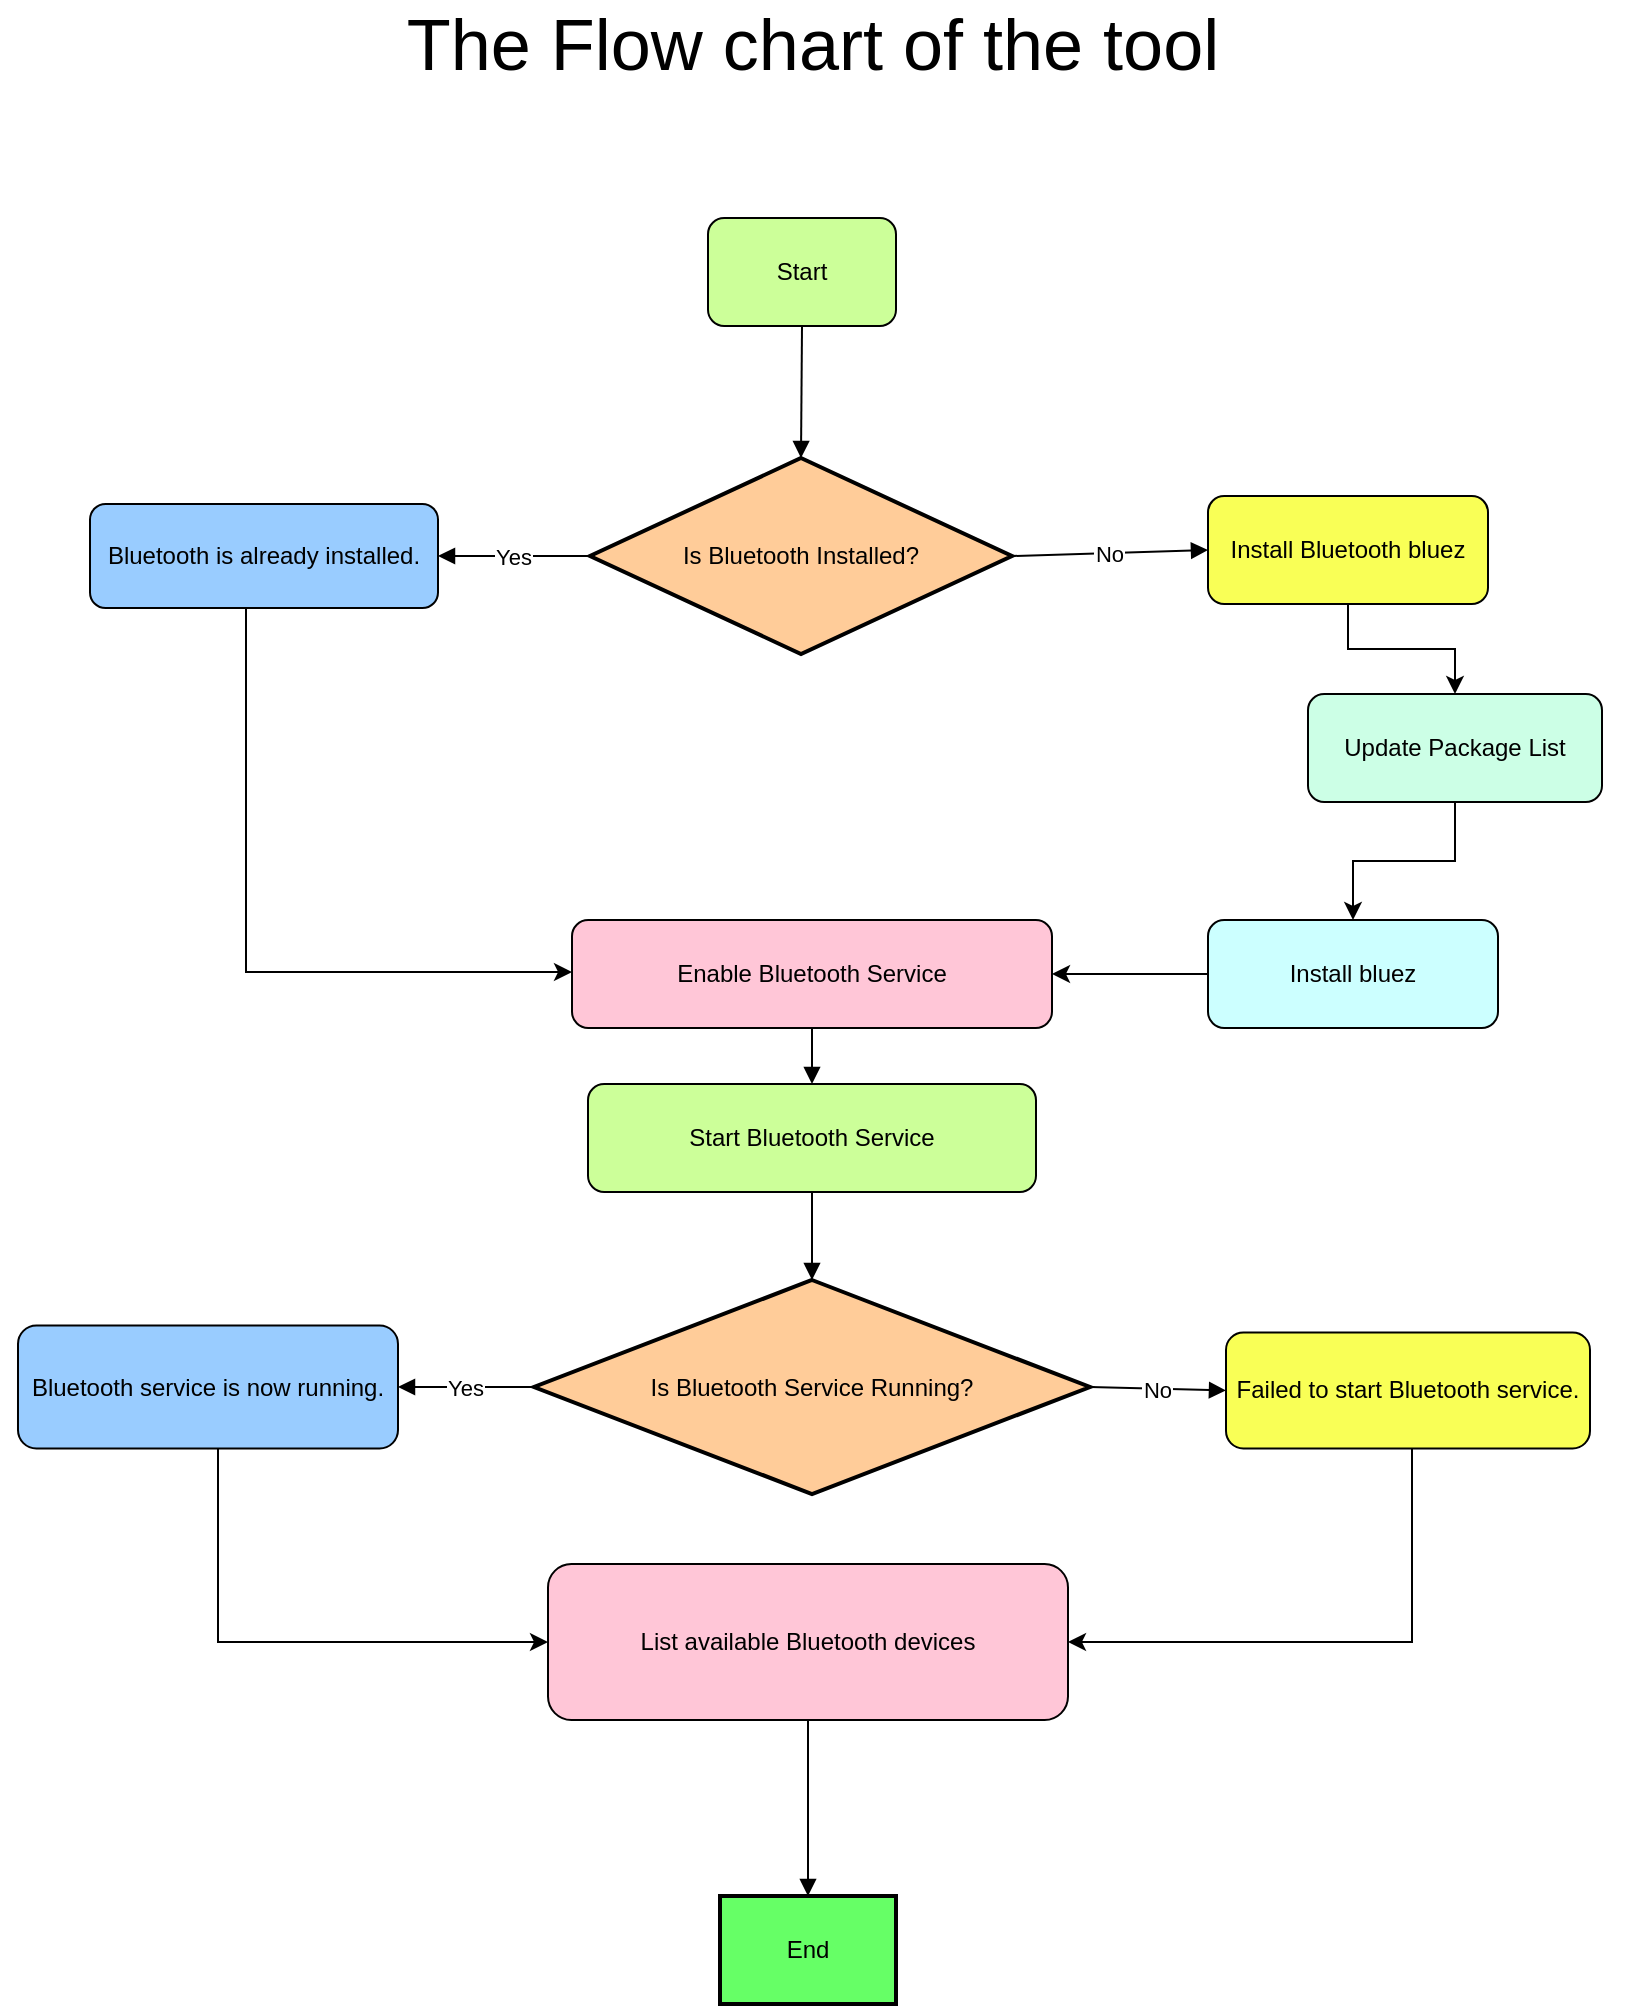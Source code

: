 <mxfile version="26.0.9">
  <diagram id="C5RBs43oDa-KdzZeNtuy" name="Page-1">
    <mxGraphModel dx="1471" dy="864" grid="0" gridSize="10" guides="1" tooltips="1" connect="1" arrows="1" fold="1" page="1" pageScale="1" pageWidth="827" pageHeight="1169" math="0" shadow="0">
      <root>
        <mxCell id="WIyWlLk6GJQsqaUBKTNV-0" />
        <mxCell id="WIyWlLk6GJQsqaUBKTNV-1" parent="WIyWlLk6GJQsqaUBKTNV-0" />
        <mxCell id="1_H_T6_QCb3iuAdfa8yS-0" value="Start" style="rounded=1;whiteSpace=wrap;html=1;fillColor=light-dark(#CCFF99,var(--ge-dark-color, #121212));" vertex="1" parent="WIyWlLk6GJQsqaUBKTNV-1">
          <mxGeometry x="363" y="121" width="94" height="54" as="geometry" />
        </mxCell>
        <mxCell id="1_H_T6_QCb3iuAdfa8yS-1" value="Is Bluetooth Installed?" style="rhombus;strokeWidth=2;whiteSpace=wrap;fillColor=light-dark(#FFCC99,var(--ge-dark-color, #121212));" vertex="1" parent="WIyWlLk6GJQsqaUBKTNV-1">
          <mxGeometry x="304" y="241" width="211" height="98" as="geometry" />
        </mxCell>
        <mxCell id="1_H_T6_QCb3iuAdfa8yS-31" style="edgeStyle=orthogonalEdgeStyle;rounded=0;orthogonalLoop=1;jettySize=auto;html=1;" edge="1" parent="WIyWlLk6GJQsqaUBKTNV-1" source="1_H_T6_QCb3iuAdfa8yS-2" target="1_H_T6_QCb3iuAdfa8yS-6">
          <mxGeometry relative="1" as="geometry">
            <Array as="points">
              <mxPoint x="132" y="498" />
            </Array>
          </mxGeometry>
        </mxCell>
        <mxCell id="1_H_T6_QCb3iuAdfa8yS-2" value="Bluetooth is already installed." style="rounded=1;whiteSpace=wrap;html=1;fillColor=light-dark(#99CCFF,var(--ge-dark-color, #121212));" vertex="1" parent="WIyWlLk6GJQsqaUBKTNV-1">
          <mxGeometry x="54" y="264" width="174" height="52" as="geometry" />
        </mxCell>
        <mxCell id="1_H_T6_QCb3iuAdfa8yS-35" style="edgeStyle=orthogonalEdgeStyle;rounded=0;orthogonalLoop=1;jettySize=auto;html=1;" edge="1" parent="WIyWlLk6GJQsqaUBKTNV-1" source="1_H_T6_QCb3iuAdfa8yS-3" target="1_H_T6_QCb3iuAdfa8yS-4">
          <mxGeometry relative="1" as="geometry" />
        </mxCell>
        <mxCell id="1_H_T6_QCb3iuAdfa8yS-3" value="Install Bluetooth bluez" style="rounded=1;whiteSpace=wrap;html=1;fillColor=light-dark(#F9FF56,var(--ge-dark-color, #121212));" vertex="1" parent="WIyWlLk6GJQsqaUBKTNV-1">
          <mxGeometry x="613" y="260" width="140" height="54" as="geometry" />
        </mxCell>
        <mxCell id="1_H_T6_QCb3iuAdfa8yS-36" style="edgeStyle=orthogonalEdgeStyle;rounded=0;orthogonalLoop=1;jettySize=auto;html=1;" edge="1" parent="WIyWlLk6GJQsqaUBKTNV-1" source="1_H_T6_QCb3iuAdfa8yS-4" target="1_H_T6_QCb3iuAdfa8yS-5">
          <mxGeometry relative="1" as="geometry" />
        </mxCell>
        <mxCell id="1_H_T6_QCb3iuAdfa8yS-4" value="Update Package List" style="rounded=1;whiteSpace=wrap;html=1;fillColor=light-dark(#CCFFE6,var(--ge-dark-color, #121212));" vertex="1" parent="WIyWlLk6GJQsqaUBKTNV-1">
          <mxGeometry x="663" y="359" width="147" height="54" as="geometry" />
        </mxCell>
        <mxCell id="1_H_T6_QCb3iuAdfa8yS-34" style="edgeStyle=orthogonalEdgeStyle;rounded=0;orthogonalLoop=1;jettySize=auto;html=1;" edge="1" parent="WIyWlLk6GJQsqaUBKTNV-1" source="1_H_T6_QCb3iuAdfa8yS-5" target="1_H_T6_QCb3iuAdfa8yS-6">
          <mxGeometry relative="1" as="geometry" />
        </mxCell>
        <mxCell id="1_H_T6_QCb3iuAdfa8yS-5" value="Install bluez" style="rounded=1;whiteSpace=wrap;html=1;fillColor=light-dark(#CCFFFF,var(--ge-dark-color, #121212));" vertex="1" parent="WIyWlLk6GJQsqaUBKTNV-1">
          <mxGeometry x="613" y="472" width="145" height="54" as="geometry" />
        </mxCell>
        <mxCell id="1_H_T6_QCb3iuAdfa8yS-6" value="Enable Bluetooth Service" style="rounded=1;whiteSpace=wrap;html=1;fillColor=light-dark(#FFC6D7,var(--ge-dark-color, #121212));" vertex="1" parent="WIyWlLk6GJQsqaUBKTNV-1">
          <mxGeometry x="295" y="472" width="240" height="54" as="geometry" />
        </mxCell>
        <mxCell id="1_H_T6_QCb3iuAdfa8yS-7" value="Start Bluetooth Service" style="rounded=1;whiteSpace=wrap;html=1;fillColor=light-dark(#CCFF99,var(--ge-dark-color, #121212));" vertex="1" parent="WIyWlLk6GJQsqaUBKTNV-1">
          <mxGeometry x="303" y="554" width="224" height="54" as="geometry" />
        </mxCell>
        <mxCell id="1_H_T6_QCb3iuAdfa8yS-8" value="Is Bluetooth Service Running?" style="rhombus;strokeWidth=2;whiteSpace=wrap;fillColor=light-dark(#FFCC99,var(--ge-dark-color, #121212));" vertex="1" parent="WIyWlLk6GJQsqaUBKTNV-1">
          <mxGeometry x="276" y="652" width="278" height="107" as="geometry" />
        </mxCell>
        <mxCell id="1_H_T6_QCb3iuAdfa8yS-41" style="edgeStyle=orthogonalEdgeStyle;rounded=0;orthogonalLoop=1;jettySize=auto;html=1;entryX=0;entryY=0.5;entryDx=0;entryDy=0;" edge="1" parent="WIyWlLk6GJQsqaUBKTNV-1" source="1_H_T6_QCb3iuAdfa8yS-9" target="1_H_T6_QCb3iuAdfa8yS-11">
          <mxGeometry relative="1" as="geometry">
            <Array as="points">
              <mxPoint x="118" y="833" />
            </Array>
          </mxGeometry>
        </mxCell>
        <mxCell id="1_H_T6_QCb3iuAdfa8yS-9" value="Bluetooth service is now running." style="rounded=1;whiteSpace=wrap;html=1;fillColor=light-dark(#99CCFF,var(--ge-dark-color, #121212));" vertex="1" parent="WIyWlLk6GJQsqaUBKTNV-1">
          <mxGeometry x="18" y="674.75" width="190" height="61.5" as="geometry" />
        </mxCell>
        <mxCell id="1_H_T6_QCb3iuAdfa8yS-40" style="edgeStyle=orthogonalEdgeStyle;rounded=0;orthogonalLoop=1;jettySize=auto;html=1;entryX=1;entryY=0.5;entryDx=0;entryDy=0;" edge="1" parent="WIyWlLk6GJQsqaUBKTNV-1" source="1_H_T6_QCb3iuAdfa8yS-10" target="1_H_T6_QCb3iuAdfa8yS-11">
          <mxGeometry relative="1" as="geometry">
            <Array as="points">
              <mxPoint x="715" y="833" />
            </Array>
          </mxGeometry>
        </mxCell>
        <mxCell id="1_H_T6_QCb3iuAdfa8yS-10" value="Failed to start Bluetooth service." style="rounded=1;whiteSpace=wrap;html=1;fillColor=light-dark(#F9FF56,var(--ge-dark-color, #121212));" vertex="1" parent="WIyWlLk6GJQsqaUBKTNV-1">
          <mxGeometry x="622" y="678.25" width="182" height="58" as="geometry" />
        </mxCell>
        <mxCell id="1_H_T6_QCb3iuAdfa8yS-11" value="List available Bluetooth devices" style="rounded=1;whiteSpace=wrap;html=1;fillColor=light-dark(#FFC6D7,var(--ge-dark-color, #121212));" vertex="1" parent="WIyWlLk6GJQsqaUBKTNV-1">
          <mxGeometry x="283" y="794" width="260" height="78" as="geometry" />
        </mxCell>
        <mxCell id="1_H_T6_QCb3iuAdfa8yS-12" value="End" style="whiteSpace=wrap;strokeWidth=2;fillColor=light-dark(#66FF66,var(--ge-dark-color, #121212));" vertex="1" parent="WIyWlLk6GJQsqaUBKTNV-1">
          <mxGeometry x="369" y="960" width="88" height="54" as="geometry" />
        </mxCell>
        <mxCell id="1_H_T6_QCb3iuAdfa8yS-13" value="" style="curved=1;startArrow=none;endArrow=block;exitX=0.5;exitY=1;entryX=0.5;entryY=0;rounded=0;" edge="1" parent="WIyWlLk6GJQsqaUBKTNV-1" source="1_H_T6_QCb3iuAdfa8yS-0" target="1_H_T6_QCb3iuAdfa8yS-1">
          <mxGeometry relative="1" as="geometry">
            <Array as="points" />
          </mxGeometry>
        </mxCell>
        <mxCell id="1_H_T6_QCb3iuAdfa8yS-14" value="Yes" style="startArrow=none;endArrow=block;exitX=0;exitY=0.5;entryX=1;entryY=0.5;rounded=0;exitDx=0;exitDy=0;entryDx=0;entryDy=0;" edge="1" parent="WIyWlLk6GJQsqaUBKTNV-1" source="1_H_T6_QCb3iuAdfa8yS-1" target="1_H_T6_QCb3iuAdfa8yS-2">
          <mxGeometry relative="1" as="geometry" />
        </mxCell>
        <mxCell id="1_H_T6_QCb3iuAdfa8yS-15" value="No" style="startArrow=none;endArrow=block;exitX=1;exitY=0.5;entryX=0;entryY=0.5;rounded=0;exitDx=0;exitDy=0;entryDx=0;entryDy=0;" edge="1" parent="WIyWlLk6GJQsqaUBKTNV-1" source="1_H_T6_QCb3iuAdfa8yS-1" target="1_H_T6_QCb3iuAdfa8yS-3">
          <mxGeometry relative="1" as="geometry" />
        </mxCell>
        <mxCell id="1_H_T6_QCb3iuAdfa8yS-20" value="" style="curved=1;startArrow=none;endArrow=block;exitX=0.5;exitY=1.01;entryX=0.5;entryY=0.01;rounded=0;" edge="1" parent="WIyWlLk6GJQsqaUBKTNV-1" source="1_H_T6_QCb3iuAdfa8yS-6" target="1_H_T6_QCb3iuAdfa8yS-7">
          <mxGeometry relative="1" as="geometry">
            <Array as="points" />
          </mxGeometry>
        </mxCell>
        <mxCell id="1_H_T6_QCb3iuAdfa8yS-21" value="" style="curved=1;startArrow=none;endArrow=block;exitX=0.5;exitY=1.01;entryX=0.5;entryY=0;rounded=0;" edge="1" parent="WIyWlLk6GJQsqaUBKTNV-1" source="1_H_T6_QCb3iuAdfa8yS-7" target="1_H_T6_QCb3iuAdfa8yS-8">
          <mxGeometry relative="1" as="geometry">
            <Array as="points" />
          </mxGeometry>
        </mxCell>
        <mxCell id="1_H_T6_QCb3iuAdfa8yS-22" value="Yes" style="startArrow=none;endArrow=block;exitX=0;exitY=0.5;entryX=1;entryY=0.5;rounded=0;exitDx=0;exitDy=0;entryDx=0;entryDy=0;" edge="1" parent="WIyWlLk6GJQsqaUBKTNV-1" source="1_H_T6_QCb3iuAdfa8yS-8" target="1_H_T6_QCb3iuAdfa8yS-9">
          <mxGeometry relative="1" as="geometry" />
        </mxCell>
        <mxCell id="1_H_T6_QCb3iuAdfa8yS-23" value="No" style="startArrow=none;endArrow=block;entryX=0;entryY=0.5;rounded=0;entryDx=0;entryDy=0;exitX=1;exitY=0.5;exitDx=0;exitDy=0;" edge="1" parent="WIyWlLk6GJQsqaUBKTNV-1" source="1_H_T6_QCb3iuAdfa8yS-8" target="1_H_T6_QCb3iuAdfa8yS-10">
          <mxGeometry relative="1" as="geometry">
            <mxPoint x="579" y="707" as="sourcePoint" />
          </mxGeometry>
        </mxCell>
        <mxCell id="1_H_T6_QCb3iuAdfa8yS-26" value="" style="curved=1;startArrow=none;endArrow=block;exitX=0.5;exitY=1.01;entryX=0.5;entryY=0.01;rounded=0;" edge="1" parent="WIyWlLk6GJQsqaUBKTNV-1" source="1_H_T6_QCb3iuAdfa8yS-11" target="1_H_T6_QCb3iuAdfa8yS-12">
          <mxGeometry relative="1" as="geometry">
            <Array as="points" />
          </mxGeometry>
        </mxCell>
        <mxCell id="1_H_T6_QCb3iuAdfa8yS-28" style="edgeStyle=orthogonalEdgeStyle;rounded=0;orthogonalLoop=1;jettySize=auto;html=1;exitX=0.5;exitY=1;exitDx=0;exitDy=0;" edge="1" parent="WIyWlLk6GJQsqaUBKTNV-1" source="1_H_T6_QCb3iuAdfa8yS-4" target="1_H_T6_QCb3iuAdfa8yS-4">
          <mxGeometry relative="1" as="geometry" />
        </mxCell>
        <mxCell id="1_H_T6_QCb3iuAdfa8yS-42" value="&lt;font style=&quot;font-size: 36px;&quot;&gt;The Flow chart of the tool&lt;/font&gt;" style="text;html=1;align=center;verticalAlign=middle;whiteSpace=wrap;rounded=0;" vertex="1" parent="WIyWlLk6GJQsqaUBKTNV-1">
          <mxGeometry x="9" y="19" width="813" height="30" as="geometry" />
        </mxCell>
      </root>
    </mxGraphModel>
  </diagram>
</mxfile>
